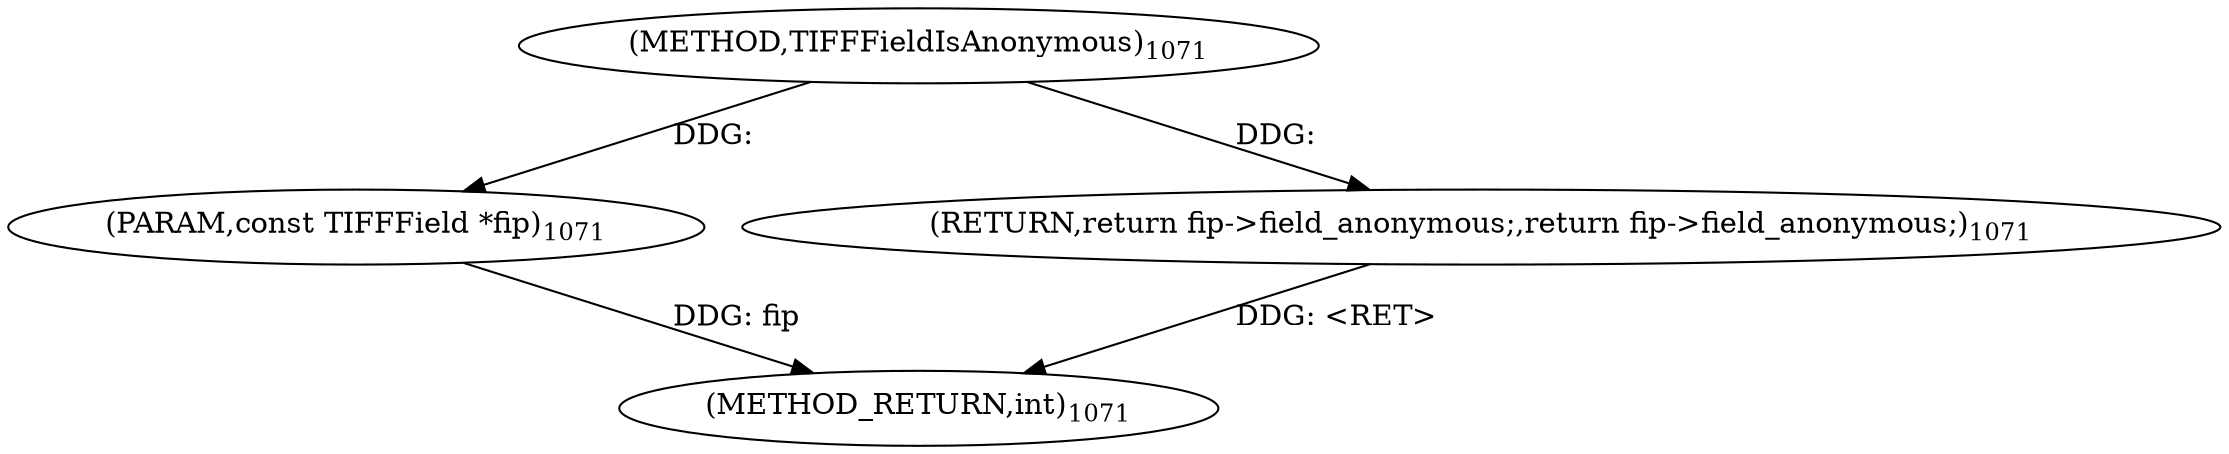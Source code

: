 digraph "TIFFFieldIsAnonymous" {  
"27733" [label = <(METHOD,TIFFFieldIsAnonymous)<SUB>1071</SUB>> ]
"27740" [label = <(METHOD_RETURN,int)<SUB>1071</SUB>> ]
"27734" [label = <(PARAM,const TIFFField *fip)<SUB>1071</SUB>> ]
"27736" [label = <(RETURN,return fip-&gt;field_anonymous;,return fip-&gt;field_anonymous;)<SUB>1071</SUB>> ]
  "27736" -> "27740"  [ label = "DDG: &lt;RET&gt;"] 
  "27734" -> "27740"  [ label = "DDG: fip"] 
  "27733" -> "27734"  [ label = "DDG: "] 
  "27733" -> "27736"  [ label = "DDG: "] 
}
